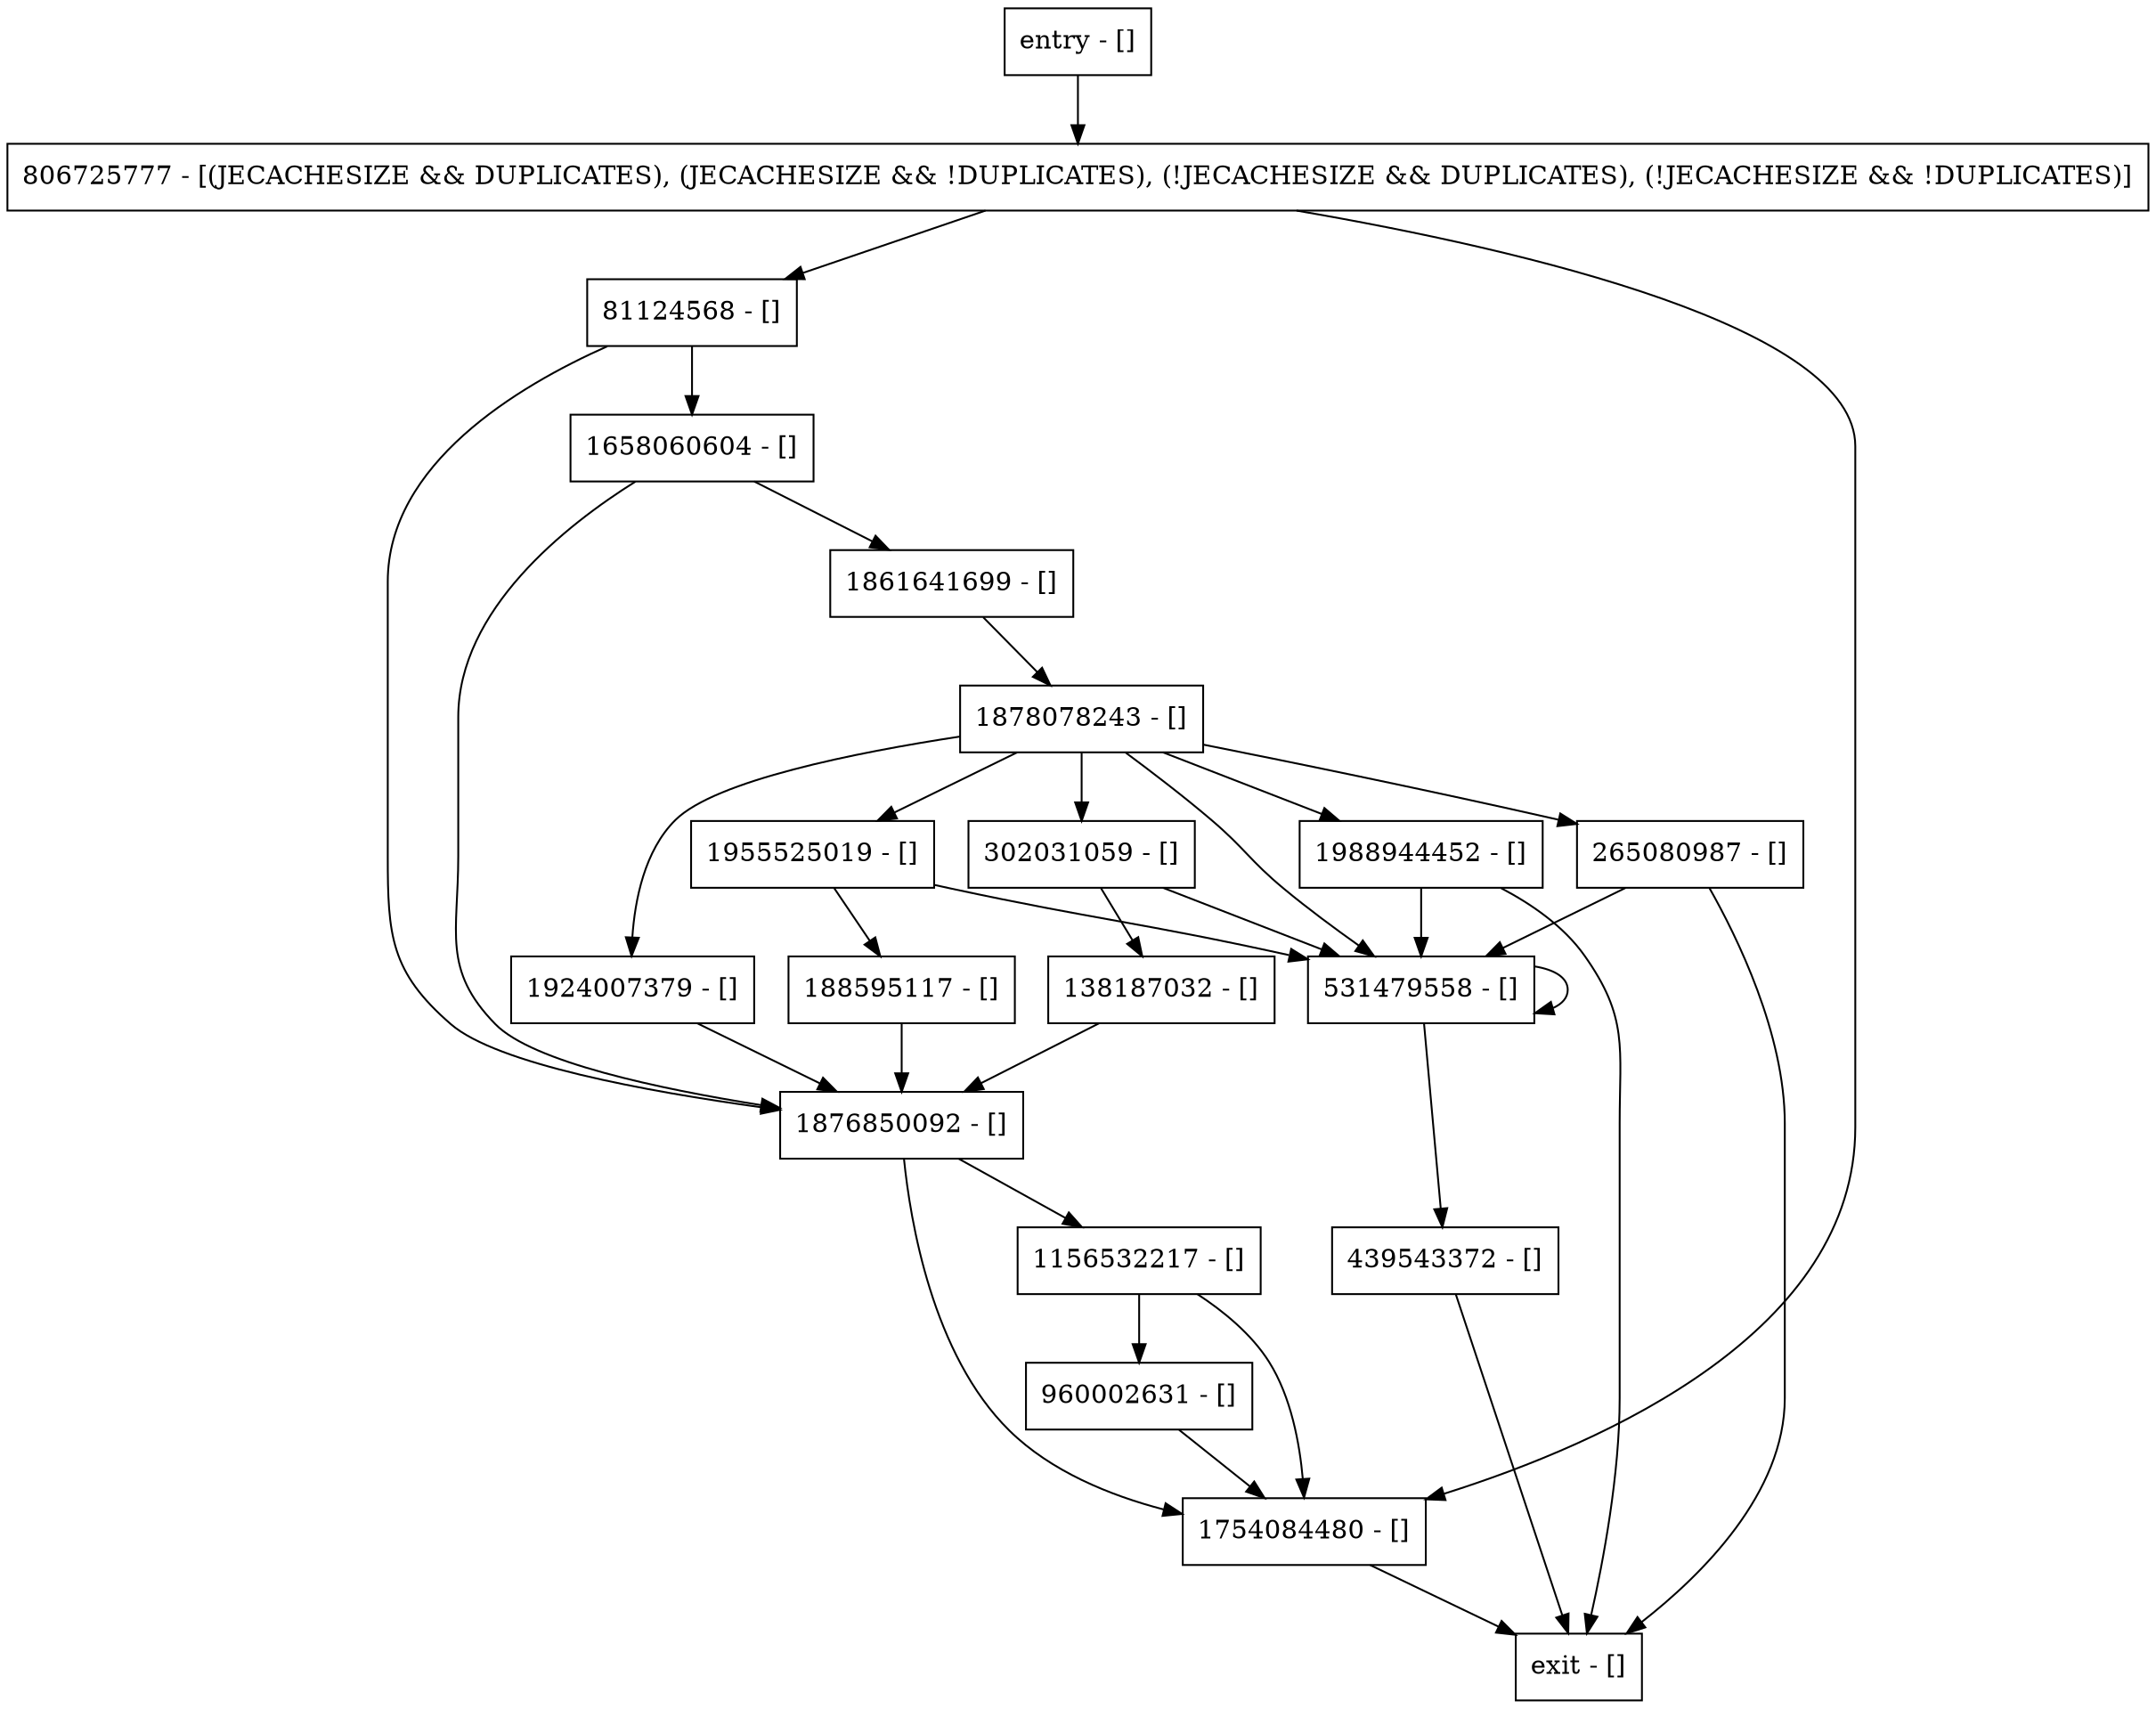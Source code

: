 digraph handleClosed {
node [shape=record];
1988944452 [label="1988944452 - []"];
531479558 [label="531479558 - []"];
1878078243 [label="1878078243 - []"];
1156532217 [label="1156532217 - []"];
1658060604 [label="1658060604 - []"];
138187032 [label="138187032 - []"];
806725777 [label="806725777 - [(JECACHESIZE && DUPLICATES), (JECACHESIZE && !DUPLICATES), (!JECACHESIZE && DUPLICATES), (!JECACHESIZE && !DUPLICATES)]"];
entry [label="entry - []"];
exit [label="exit - []"];
188595117 [label="188595117 - []"];
81124568 [label="81124568 - []"];
1876850092 [label="1876850092 - []"];
1861641699 [label="1861641699 - []"];
1955525019 [label="1955525019 - []"];
1924007379 [label="1924007379 - []"];
265080987 [label="265080987 - []"];
302031059 [label="302031059 - []"];
1754084480 [label="1754084480 - []"];
960002631 [label="960002631 - []"];
439543372 [label="439543372 - []"];
entry;
exit;
1988944452 -> exit;
1988944452 -> 531479558;
531479558 -> 531479558;
531479558 -> 439543372;
1878078243 -> 1988944452;
1878078243 -> 531479558;
1878078243 -> 1955525019;
1878078243 -> 1924007379;
1878078243 -> 265080987;
1878078243 -> 302031059;
1156532217 -> 1754084480;
1156532217 -> 960002631;
1658060604 -> 1861641699;
1658060604 -> 1876850092;
138187032 -> 1876850092;
806725777 -> 81124568;
806725777 -> 1754084480;
entry -> 806725777;
188595117 -> 1876850092;
81124568 -> 1876850092;
81124568 -> 1658060604;
1876850092 -> 1156532217;
1876850092 -> 1754084480;
1861641699 -> 1878078243;
1955525019 -> 188595117;
1955525019 -> 531479558;
1924007379 -> 1876850092;
265080987 -> exit;
265080987 -> 531479558;
302031059 -> 531479558;
302031059 -> 138187032;
1754084480 -> exit;
960002631 -> 1754084480;
439543372 -> exit;
}
